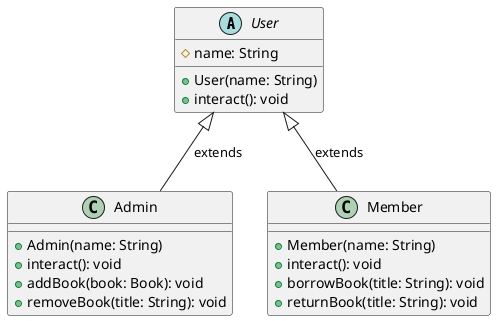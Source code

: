 @startuml

abstract class User {
    # name: String
    + User(name: String)
    + interact(): void
}

class Admin {
    + Admin(name: String)
    + interact(): void
    + addBook(book: Book): void
    + removeBook(title: String): void
}

class Member {
    + Member(name: String)
    + interact(): void
    + borrowBook(title: String): void
    + returnBook(title: String): void
}

User <|-- Admin : extends
User <|-- Member : extends

@enduml